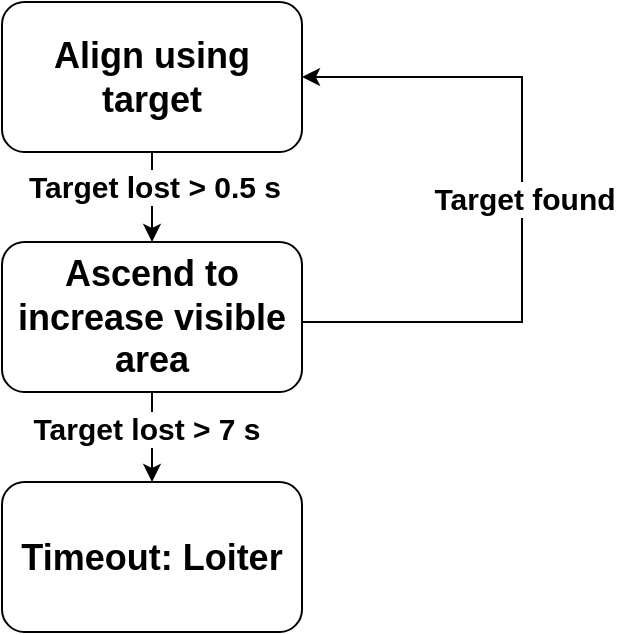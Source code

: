 <mxfile version="24.4.0" type="device">
  <diagram name="Page-1" id="PARYD9oyhOw1mXYrxNoU">
    <mxGraphModel dx="1434" dy="870" grid="1" gridSize="10" guides="1" tooltips="1" connect="1" arrows="1" fold="1" page="1" pageScale="1" pageWidth="850" pageHeight="1100" math="0" shadow="0">
      <root>
        <mxCell id="0" />
        <mxCell id="1" parent="0" />
        <mxCell id="RATITmoRKJ1wBVHP4xqf-5" value="" style="edgeStyle=orthogonalEdgeStyle;rounded=0;orthogonalLoop=1;jettySize=auto;html=1;" edge="1" parent="1" source="RATITmoRKJ1wBVHP4xqf-1" target="RATITmoRKJ1wBVHP4xqf-4">
          <mxGeometry relative="1" as="geometry" />
        </mxCell>
        <mxCell id="RATITmoRKJ1wBVHP4xqf-6" value="&lt;font style=&quot;font-size: 15px;&quot;&gt;&lt;b&gt;Target lost &amp;gt; 0.5 s&lt;/b&gt;&lt;/font&gt;" style="edgeLabel;html=1;align=center;verticalAlign=middle;resizable=0;points=[];" vertex="1" connectable="0" parent="RATITmoRKJ1wBVHP4xqf-5">
          <mxGeometry x="-0.24" y="1" relative="1" as="geometry">
            <mxPoint as="offset" />
          </mxGeometry>
        </mxCell>
        <mxCell id="RATITmoRKJ1wBVHP4xqf-1" value="&lt;span style=&quot;font-size: 18px;&quot;&gt;&lt;b&gt;Align using target&lt;/b&gt;&lt;/span&gt;" style="rounded=1;whiteSpace=wrap;html=1;" vertex="1" parent="1">
          <mxGeometry x="380" y="320" width="150" height="75" as="geometry" />
        </mxCell>
        <mxCell id="RATITmoRKJ1wBVHP4xqf-8" value="" style="edgeStyle=orthogonalEdgeStyle;rounded=0;orthogonalLoop=1;jettySize=auto;html=1;" edge="1" parent="1" source="RATITmoRKJ1wBVHP4xqf-4" target="RATITmoRKJ1wBVHP4xqf-7">
          <mxGeometry relative="1" as="geometry" />
        </mxCell>
        <mxCell id="RATITmoRKJ1wBVHP4xqf-11" value="&lt;b&gt;&lt;font style=&quot;font-size: 15px;&quot;&gt;Target lost &amp;gt; 7 s&lt;/font&gt;&lt;/b&gt;" style="edgeLabel;html=1;align=center;verticalAlign=middle;resizable=0;points=[];" vertex="1" connectable="0" parent="RATITmoRKJ1wBVHP4xqf-8">
          <mxGeometry x="0.244" y="-3" relative="1" as="geometry">
            <mxPoint y="-10" as="offset" />
          </mxGeometry>
        </mxCell>
        <mxCell id="RATITmoRKJ1wBVHP4xqf-9" style="edgeStyle=orthogonalEdgeStyle;rounded=0;orthogonalLoop=1;jettySize=auto;html=1;entryX=1;entryY=0.5;entryDx=0;entryDy=0;" edge="1" parent="1" source="RATITmoRKJ1wBVHP4xqf-4" target="RATITmoRKJ1wBVHP4xqf-1">
          <mxGeometry relative="1" as="geometry">
            <Array as="points">
              <mxPoint x="640" y="480" />
              <mxPoint x="640" y="358" />
            </Array>
          </mxGeometry>
        </mxCell>
        <mxCell id="RATITmoRKJ1wBVHP4xqf-10" value="&lt;font style=&quot;font-size: 15px;&quot;&gt;&lt;b&gt;Target found&lt;/b&gt;&lt;/font&gt;" style="edgeLabel;html=1;align=center;verticalAlign=middle;resizable=0;points=[];" vertex="1" connectable="0" parent="RATITmoRKJ1wBVHP4xqf-9">
          <mxGeometry x="0.004" y="-1" relative="1" as="geometry">
            <mxPoint as="offset" />
          </mxGeometry>
        </mxCell>
        <mxCell id="RATITmoRKJ1wBVHP4xqf-4" value="&lt;span style=&quot;font-size: 18px;&quot;&gt;&lt;b&gt;Ascend to increase visible area&lt;/b&gt;&lt;/span&gt;" style="rounded=1;whiteSpace=wrap;html=1;" vertex="1" parent="1">
          <mxGeometry x="380" y="440" width="150" height="75" as="geometry" />
        </mxCell>
        <mxCell id="RATITmoRKJ1wBVHP4xqf-7" value="&lt;span style=&quot;font-size: 18px;&quot;&gt;&lt;b&gt;Timeout: Loiter&lt;/b&gt;&lt;/span&gt;" style="rounded=1;whiteSpace=wrap;html=1;" vertex="1" parent="1">
          <mxGeometry x="380" y="560" width="150" height="75" as="geometry" />
        </mxCell>
      </root>
    </mxGraphModel>
  </diagram>
</mxfile>
